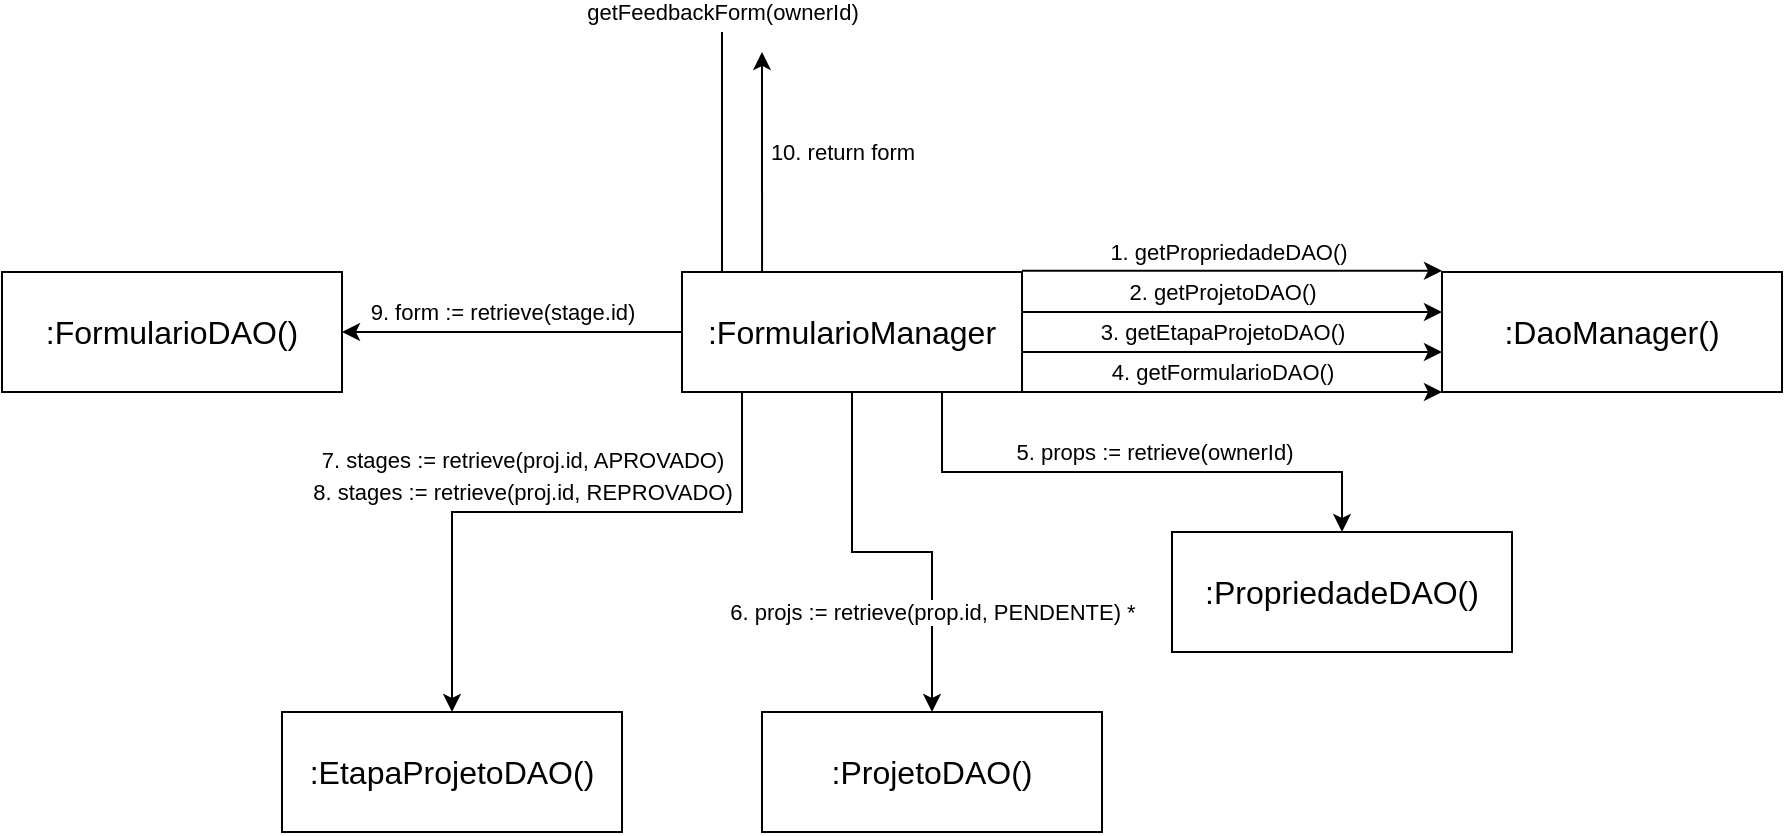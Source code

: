 <mxfile version="21.6.8" type="device">
  <diagram name="Página-1" id="cPSNi7r_4B1eX6Dvwcpm">
    <mxGraphModel dx="3213" dy="1367" grid="1" gridSize="10" guides="1" tooltips="1" connect="1" arrows="1" fold="1" page="1" pageScale="1" pageWidth="850" pageHeight="1100" math="0" shadow="0">
      <root>
        <mxCell id="0" />
        <mxCell id="1" parent="0" />
        <mxCell id="J08tAfY-yrUdoFLxVI3k-111" style="edgeStyle=none;curved=1;rounded=0;orthogonalLoop=1;jettySize=auto;html=1;exitX=0.5;exitY=0;exitDx=0;exitDy=0;fontSize=12;startSize=8;endSize=8;endArrow=none;endFill=0;" parent="1" edge="1">
          <mxGeometry relative="1" as="geometry">
            <mxPoint x="340" y="330" as="sourcePoint" />
            <mxPoint x="340" y="210" as="targetPoint" />
          </mxGeometry>
        </mxCell>
        <mxCell id="FEF_Hoq51nmrdxg1WWyo-3" value="getFeedbackForm(ownerId)" style="edgeLabel;html=1;align=center;verticalAlign=middle;resizable=0;points=[];" vertex="1" connectable="0" parent="J08tAfY-yrUdoFLxVI3k-111">
          <mxGeometry x="0.333" y="2" relative="1" as="geometry">
            <mxPoint x="2" y="-50" as="offset" />
          </mxGeometry>
        </mxCell>
        <mxCell id="FEF_Hoq51nmrdxg1WWyo-4" style="edgeStyle=orthogonalEdgeStyle;rounded=0;orthogonalLoop=1;jettySize=auto;html=1;" edge="1" parent="1">
          <mxGeometry relative="1" as="geometry">
            <mxPoint x="490" y="329.43" as="sourcePoint" />
            <mxPoint x="700" y="329.43" as="targetPoint" />
          </mxGeometry>
        </mxCell>
        <mxCell id="FEF_Hoq51nmrdxg1WWyo-5" value="1. getPropriedadeDAO()" style="edgeLabel;html=1;align=center;verticalAlign=middle;resizable=0;points=[];" vertex="1" connectable="0" parent="FEF_Hoq51nmrdxg1WWyo-4">
          <mxGeometry x="-0.026" y="1" relative="1" as="geometry">
            <mxPoint y="-9" as="offset" />
          </mxGeometry>
        </mxCell>
        <mxCell id="FEF_Hoq51nmrdxg1WWyo-11" style="edgeStyle=orthogonalEdgeStyle;rounded=0;orthogonalLoop=1;jettySize=auto;html=1;" edge="1" parent="1" source="J08tAfY-yrUdoFLxVI3k-102" target="J08tAfY-yrUdoFLxVI3k-112">
          <mxGeometry relative="1" as="geometry">
            <Array as="points">
              <mxPoint x="450" y="430" />
              <mxPoint x="650" y="430" />
            </Array>
          </mxGeometry>
        </mxCell>
        <mxCell id="FEF_Hoq51nmrdxg1WWyo-16" value="5. props := retrieve(ownerId)" style="edgeLabel;html=1;align=center;verticalAlign=middle;resizable=0;points=[];" vertex="1" connectable="0" parent="FEF_Hoq51nmrdxg1WWyo-11">
          <mxGeometry x="0.08" relative="1" as="geometry">
            <mxPoint y="-10" as="offset" />
          </mxGeometry>
        </mxCell>
        <mxCell id="FEF_Hoq51nmrdxg1WWyo-12" style="edgeStyle=orthogonalEdgeStyle;rounded=0;orthogonalLoop=1;jettySize=auto;html=1;entryX=0;entryY=0.5;entryDx=0;entryDy=0;" edge="1" parent="1">
          <mxGeometry relative="1" as="geometry">
            <mxPoint x="700" y="350" as="targetPoint" />
            <mxPoint x="490" y="350" as="sourcePoint" />
          </mxGeometry>
        </mxCell>
        <mxCell id="FEF_Hoq51nmrdxg1WWyo-13" style="edgeStyle=orthogonalEdgeStyle;rounded=0;orthogonalLoop=1;jettySize=auto;html=1;entryX=0;entryY=1;entryDx=0;entryDy=0;" edge="1" parent="1">
          <mxGeometry relative="1" as="geometry">
            <mxPoint x="490" y="370.03" as="sourcePoint" />
            <mxPoint x="700" y="370.03" as="targetPoint" />
            <Array as="points">
              <mxPoint x="650" y="370.03" />
              <mxPoint x="650" y="370.03" />
            </Array>
          </mxGeometry>
        </mxCell>
        <mxCell id="FEF_Hoq51nmrdxg1WWyo-18" style="edgeStyle=orthogonalEdgeStyle;rounded=0;orthogonalLoop=1;jettySize=auto;html=1;" edge="1" parent="1" source="J08tAfY-yrUdoFLxVI3k-102" target="FEF_Hoq51nmrdxg1WWyo-17">
          <mxGeometry relative="1" as="geometry" />
        </mxCell>
        <mxCell id="FEF_Hoq51nmrdxg1WWyo-19" value="6. projs := retrieve(prop.id, PENDENTE) *" style="edgeLabel;html=1;align=center;verticalAlign=middle;resizable=0;points=[];" vertex="1" connectable="0" parent="FEF_Hoq51nmrdxg1WWyo-18">
          <mxGeometry x="0.441" y="-2" relative="1" as="geometry">
            <mxPoint x="2" y="6" as="offset" />
          </mxGeometry>
        </mxCell>
        <mxCell id="FEF_Hoq51nmrdxg1WWyo-21" style="edgeStyle=orthogonalEdgeStyle;rounded=0;orthogonalLoop=1;jettySize=auto;html=1;" edge="1" parent="1" source="J08tAfY-yrUdoFLxVI3k-102" target="FEF_Hoq51nmrdxg1WWyo-20">
          <mxGeometry relative="1" as="geometry">
            <Array as="points">
              <mxPoint x="350" y="450" />
              <mxPoint x="205" y="450" />
            </Array>
          </mxGeometry>
        </mxCell>
        <mxCell id="FEF_Hoq51nmrdxg1WWyo-22" value="7. stages := retrieve(proj.id, APROVADO)" style="edgeLabel;html=1;align=center;verticalAlign=middle;resizable=0;points=[];" vertex="1" connectable="0" parent="FEF_Hoq51nmrdxg1WWyo-21">
          <mxGeometry x="-0.088" y="-2" relative="1" as="geometry">
            <mxPoint x="-31" y="-24" as="offset" />
          </mxGeometry>
        </mxCell>
        <mxCell id="FEF_Hoq51nmrdxg1WWyo-24" style="edgeStyle=orthogonalEdgeStyle;rounded=0;orthogonalLoop=1;jettySize=auto;html=1;entryX=0;entryY=1;entryDx=0;entryDy=0;" edge="1" parent="1" source="J08tAfY-yrUdoFLxVI3k-102" target="FEF_Hoq51nmrdxg1WWyo-1">
          <mxGeometry relative="1" as="geometry">
            <Array as="points">
              <mxPoint x="650" y="390" />
              <mxPoint x="650" y="390" />
            </Array>
          </mxGeometry>
        </mxCell>
        <mxCell id="FEF_Hoq51nmrdxg1WWyo-27" style="edgeStyle=orthogonalEdgeStyle;rounded=0;orthogonalLoop=1;jettySize=auto;html=1;" edge="1" parent="1" source="J08tAfY-yrUdoFLxVI3k-102" target="FEF_Hoq51nmrdxg1WWyo-26">
          <mxGeometry relative="1" as="geometry" />
        </mxCell>
        <mxCell id="FEF_Hoq51nmrdxg1WWyo-28" value="9. form := retrieve(stage.id)" style="edgeLabel;html=1;align=center;verticalAlign=middle;resizable=0;points=[];" vertex="1" connectable="0" parent="FEF_Hoq51nmrdxg1WWyo-27">
          <mxGeometry x="-0.066" y="1" relative="1" as="geometry">
            <mxPoint x="-11" y="-11" as="offset" />
          </mxGeometry>
        </mxCell>
        <mxCell id="FEF_Hoq51nmrdxg1WWyo-29" style="edgeStyle=orthogonalEdgeStyle;rounded=0;orthogonalLoop=1;jettySize=auto;html=1;" edge="1" parent="1">
          <mxGeometry relative="1" as="geometry">
            <mxPoint x="360" y="220" as="targetPoint" />
            <mxPoint x="360.029" y="330" as="sourcePoint" />
          </mxGeometry>
        </mxCell>
        <mxCell id="J08tAfY-yrUdoFLxVI3k-102" value=":FormularioManager" style="rounded=0;whiteSpace=wrap;html=1;fontSize=16;" parent="1" vertex="1">
          <mxGeometry x="320" y="330" width="170" height="60" as="geometry" />
        </mxCell>
        <mxCell id="J08tAfY-yrUdoFLxVI3k-112" value=":PropriedadeDAO()" style="rounded=0;whiteSpace=wrap;html=1;fontSize=16;" parent="1" vertex="1">
          <mxGeometry x="565" y="460" width="170" height="60" as="geometry" />
        </mxCell>
        <mxCell id="FEF_Hoq51nmrdxg1WWyo-1" value=":DaoManager()" style="rounded=0;whiteSpace=wrap;html=1;fontSize=16;" vertex="1" parent="1">
          <mxGeometry x="700" y="330" width="170" height="60" as="geometry" />
        </mxCell>
        <mxCell id="FEF_Hoq51nmrdxg1WWyo-7" value="2. getProjetoDAO()" style="edgeLabel;html=1;align=center;verticalAlign=middle;resizable=0;points=[];" vertex="1" connectable="0" parent="1">
          <mxGeometry x="589.996" y="340" as="geometry" />
        </mxCell>
        <mxCell id="FEF_Hoq51nmrdxg1WWyo-14" value="3. getEtapaProjetoDAO()" style="edgeLabel;html=1;align=center;verticalAlign=middle;resizable=0;points=[];" vertex="1" connectable="0" parent="1">
          <mxGeometry x="589.999" y="360.0" as="geometry" />
        </mxCell>
        <mxCell id="FEF_Hoq51nmrdxg1WWyo-17" value=":ProjetoDAO()" style="rounded=0;whiteSpace=wrap;html=1;fontSize=16;" vertex="1" parent="1">
          <mxGeometry x="360" y="550" width="170" height="60" as="geometry" />
        </mxCell>
        <mxCell id="FEF_Hoq51nmrdxg1WWyo-20" value=":EtapaProjetoDAO()" style="rounded=0;whiteSpace=wrap;html=1;fontSize=16;" vertex="1" parent="1">
          <mxGeometry x="120" y="550" width="170" height="60" as="geometry" />
        </mxCell>
        <mxCell id="FEF_Hoq51nmrdxg1WWyo-23" value="8. stages := retrieve(proj.id, REPROVADO)" style="edgeLabel;html=1;align=center;verticalAlign=middle;resizable=0;points=[];" vertex="1" connectable="0" parent="1">
          <mxGeometry x="240.001" y="439.999" as="geometry" />
        </mxCell>
        <mxCell id="FEF_Hoq51nmrdxg1WWyo-25" value="4. getFormularioDAO()" style="edgeLabel;html=1;align=center;verticalAlign=middle;resizable=0;points=[];" vertex="1" connectable="0" parent="1">
          <mxGeometry x="589.999" y="380.0" as="geometry" />
        </mxCell>
        <mxCell id="FEF_Hoq51nmrdxg1WWyo-26" value=":FormularioDAO()" style="rounded=0;whiteSpace=wrap;html=1;fontSize=16;" vertex="1" parent="1">
          <mxGeometry x="-20" y="330" width="170" height="60" as="geometry" />
        </mxCell>
        <mxCell id="FEF_Hoq51nmrdxg1WWyo-30" value="10. return form" style="edgeLabel;html=1;align=center;verticalAlign=middle;resizable=0;points=[];" vertex="1" connectable="0" parent="1">
          <mxGeometry x="400.001" y="270" as="geometry" />
        </mxCell>
      </root>
    </mxGraphModel>
  </diagram>
</mxfile>
